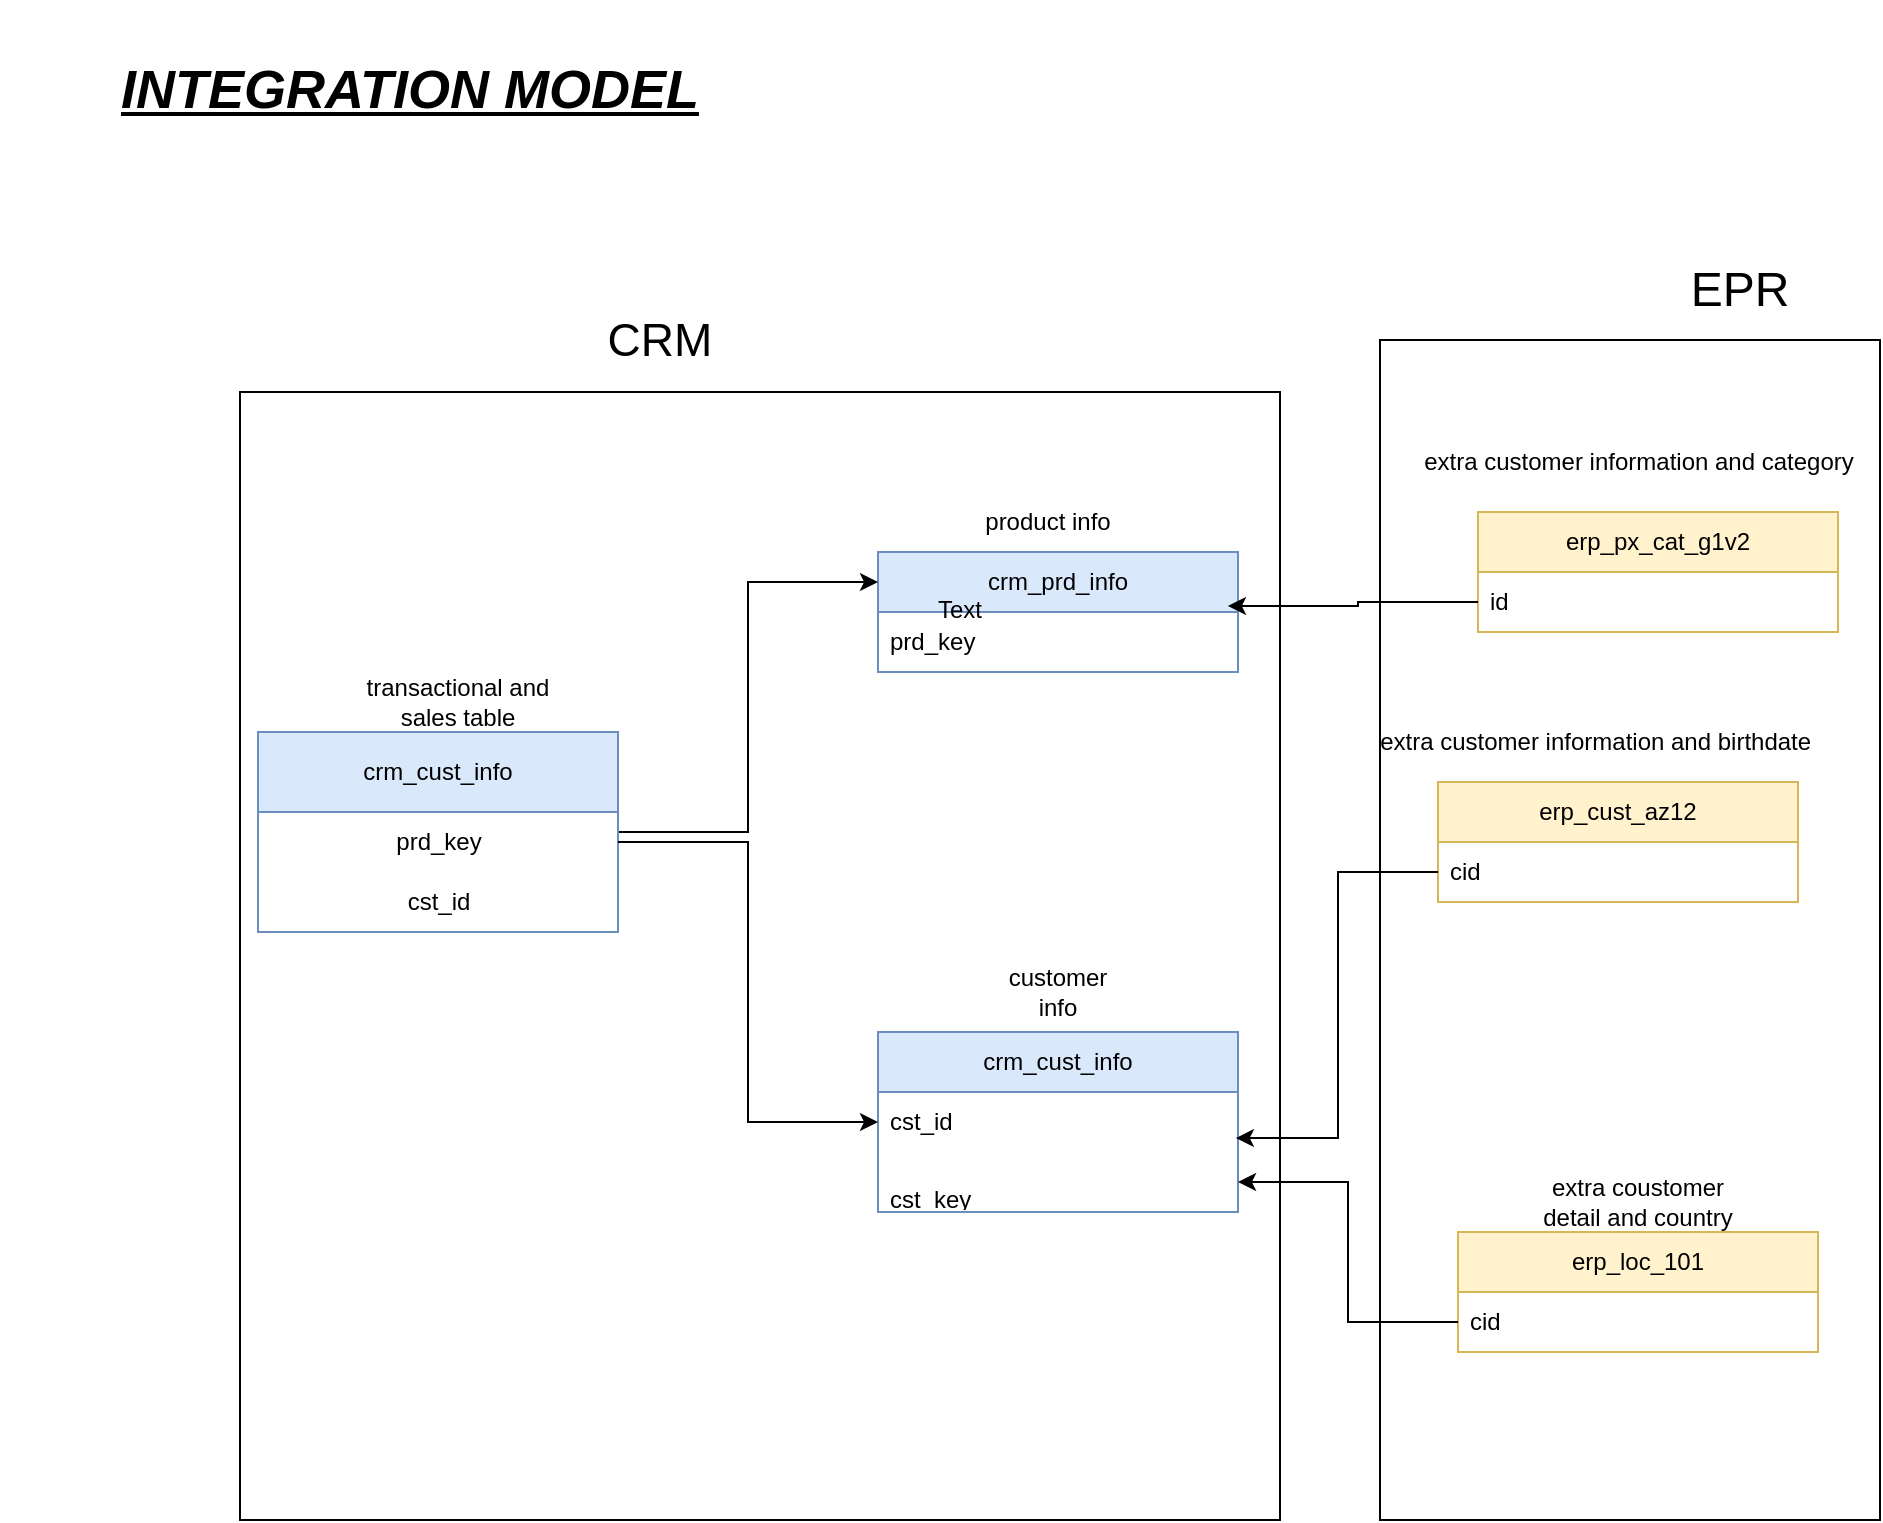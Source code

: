 <mxfile version="27.0.9">
  <diagram name="Page-1" id="uUPTzXB2PNQjzdKDsUn4">
    <mxGraphModel dx="852" dy="2224" grid="1" gridSize="10" guides="0" tooltips="1" connect="1" arrows="1" fold="1" page="1" pageScale="1" pageWidth="850" pageHeight="1100" math="0" shadow="0">
      <root>
        <mxCell id="0" />
        <mxCell id="1" parent="0" />
        <mxCell id="_BiyPARDCMRa6rGWlx5m-14" value="crm_cust_info" style="swimlane;fontStyle=0;childLayout=stackLayout;horizontal=1;startSize=30;horizontalStack=0;resizeParent=1;resizeParentMax=0;resizeLast=0;collapsible=1;marginBottom=0;whiteSpace=wrap;html=1;fillColor=#dae8fc;strokeColor=#6c8ebf;" vertex="1" parent="1">
          <mxGeometry x="499" y="496" width="180" height="90" as="geometry" />
        </mxCell>
        <mxCell id="_BiyPARDCMRa6rGWlx5m-16" value="cst_id" style="text;strokeColor=none;fillColor=none;align=left;verticalAlign=middle;spacingLeft=4;spacingRight=4;overflow=hidden;points=[[0,0.5],[1,0.5]];portConstraint=eastwest;rotatable=0;whiteSpace=wrap;html=1;" vertex="1" parent="_BiyPARDCMRa6rGWlx5m-14">
          <mxGeometry y="30" width="180" height="30" as="geometry" />
        </mxCell>
        <mxCell id="_BiyPARDCMRa6rGWlx5m-63" value="&lt;div&gt;&lt;br&gt;&lt;/div&gt;cst_key&lt;div&gt;&lt;br&gt;&lt;/div&gt;" style="text;strokeColor=none;fillColor=none;align=left;verticalAlign=middle;spacingLeft=4;spacingRight=4;overflow=hidden;points=[[0,0.5],[1,0.5]];portConstraint=eastwest;rotatable=0;whiteSpace=wrap;html=1;" vertex="1" parent="_BiyPARDCMRa6rGWlx5m-14">
          <mxGeometry y="60" width="180" height="30" as="geometry" />
        </mxCell>
        <mxCell id="_BiyPARDCMRa6rGWlx5m-18" value="customer info" style="text;html=1;align=center;verticalAlign=middle;whiteSpace=wrap;rounded=0;" vertex="1" parent="1">
          <mxGeometry x="559" y="456" width="60" height="40" as="geometry" />
        </mxCell>
        <mxCell id="_BiyPARDCMRa6rGWlx5m-19" value="crm_prd_info" style="swimlane;fontStyle=0;childLayout=stackLayout;horizontal=1;startSize=30;horizontalStack=0;resizeParent=1;resizeParentMax=0;resizeLast=0;collapsible=1;marginBottom=0;whiteSpace=wrap;html=1;fillColor=#dae8fc;strokeColor=#6c8ebf;" vertex="1" parent="1">
          <mxGeometry x="499" y="256" width="180" height="60" as="geometry" />
        </mxCell>
        <mxCell id="_BiyPARDCMRa6rGWlx5m-20" value="prd_key" style="text;strokeColor=none;fillColor=none;align=left;verticalAlign=middle;spacingLeft=4;spacingRight=4;overflow=hidden;points=[[0,0.5],[1,0.5]];portConstraint=eastwest;rotatable=0;whiteSpace=wrap;html=1;" vertex="1" parent="_BiyPARDCMRa6rGWlx5m-19">
          <mxGeometry y="30" width="180" height="30" as="geometry" />
        </mxCell>
        <mxCell id="_BiyPARDCMRa6rGWlx5m-23" value="product info" style="text;html=1;align=center;verticalAlign=middle;whiteSpace=wrap;rounded=0;" vertex="1" parent="1">
          <mxGeometry x="534" y="226" width="100" height="30" as="geometry" />
        </mxCell>
        <mxCell id="_BiyPARDCMRa6rGWlx5m-28" value="transactional and sales table" style="text;html=1;align=center;verticalAlign=middle;whiteSpace=wrap;rounded=0;" vertex="1" parent="1">
          <mxGeometry x="229" y="316" width="120" height="30" as="geometry" />
        </mxCell>
        <mxCell id="_BiyPARDCMRa6rGWlx5m-57" style="edgeStyle=orthogonalEdgeStyle;rounded=0;orthogonalLoop=1;jettySize=auto;html=1;entryX=0;entryY=0.25;entryDx=0;entryDy=0;" edge="1" parent="1" source="_BiyPARDCMRa6rGWlx5m-52" target="_BiyPARDCMRa6rGWlx5m-19">
          <mxGeometry relative="1" as="geometry" />
        </mxCell>
        <mxCell id="_BiyPARDCMRa6rGWlx5m-52" value="crm_cust_info" style="swimlane;fontStyle=0;childLayout=stackLayout;horizontal=1;startSize=40;horizontalStack=0;resizeParent=1;resizeParentMax=0;resizeLast=0;collapsible=1;marginBottom=0;whiteSpace=wrap;html=1;fillColor=#dae8fc;strokeColor=#6c8ebf;" vertex="1" parent="1">
          <mxGeometry x="189" y="346" width="180" height="100" as="geometry" />
        </mxCell>
        <mxCell id="_BiyPARDCMRa6rGWlx5m-53" value="prd_key" style="text;html=1;align=center;verticalAlign=middle;resizable=0;points=[];autosize=1;strokeColor=none;fillColor=none;" vertex="1" parent="_BiyPARDCMRa6rGWlx5m-52">
          <mxGeometry y="40" width="180" height="30" as="geometry" />
        </mxCell>
        <mxCell id="_BiyPARDCMRa6rGWlx5m-54" value="cst_id" style="text;html=1;align=center;verticalAlign=middle;resizable=0;points=[];autosize=1;strokeColor=none;fillColor=none;" vertex="1" parent="_BiyPARDCMRa6rGWlx5m-52">
          <mxGeometry y="70" width="180" height="30" as="geometry" />
        </mxCell>
        <mxCell id="_BiyPARDCMRa6rGWlx5m-58" style="edgeStyle=orthogonalEdgeStyle;rounded=0;orthogonalLoop=1;jettySize=auto;html=1;entryX=0;entryY=0.5;entryDx=0;entryDy=0;" edge="1" parent="1" source="_BiyPARDCMRa6rGWlx5m-53" target="_BiyPARDCMRa6rGWlx5m-14">
          <mxGeometry relative="1" as="geometry" />
        </mxCell>
        <mxCell id="_BiyPARDCMRa6rGWlx5m-59" value="erp_cust_az12" style="swimlane;fontStyle=0;childLayout=stackLayout;horizontal=1;startSize=30;horizontalStack=0;resizeParent=1;resizeParentMax=0;resizeLast=0;collapsible=1;marginBottom=0;whiteSpace=wrap;html=1;fillColor=#fff2cc;strokeColor=#d6b656;" vertex="1" parent="1">
          <mxGeometry x="779" y="371" width="180" height="60" as="geometry" />
        </mxCell>
        <mxCell id="_BiyPARDCMRa6rGWlx5m-60" value="cid" style="text;strokeColor=none;fillColor=none;align=left;verticalAlign=middle;spacingLeft=4;spacingRight=4;overflow=hidden;points=[[0,0.5],[1,0.5]];portConstraint=eastwest;rotatable=0;whiteSpace=wrap;html=1;" vertex="1" parent="_BiyPARDCMRa6rGWlx5m-59">
          <mxGeometry y="30" width="180" height="30" as="geometry" />
        </mxCell>
        <mxCell id="_BiyPARDCMRa6rGWlx5m-62" value="extra customer information and birthdate&lt;span style=&quot;background-color: transparent; color: light-dark(rgb(0, 0, 0), rgb(255, 255, 255));&quot;&gt;&amp;nbsp;&lt;/span&gt;" style="text;html=1;align=center;verticalAlign=middle;resizable=0;points=[];autosize=1;strokeColor=none;fillColor=none;" vertex="1" parent="1">
          <mxGeometry x="739" y="336" width="240" height="30" as="geometry" />
        </mxCell>
        <mxCell id="_BiyPARDCMRa6rGWlx5m-64" style="edgeStyle=orthogonalEdgeStyle;rounded=0;orthogonalLoop=1;jettySize=auto;html=1;entryX=0.994;entryY=0.767;entryDx=0;entryDy=0;entryPerimeter=0;" edge="1" parent="1" source="_BiyPARDCMRa6rGWlx5m-60" target="_BiyPARDCMRa6rGWlx5m-16">
          <mxGeometry relative="1" as="geometry" />
        </mxCell>
        <mxCell id="_BiyPARDCMRa6rGWlx5m-65" value="erp_px_cat_g1v2" style="swimlane;fontStyle=0;childLayout=stackLayout;horizontal=1;startSize=30;horizontalStack=0;resizeParent=1;resizeParentMax=0;resizeLast=0;collapsible=1;marginBottom=0;whiteSpace=wrap;html=1;fillColor=#fff2cc;strokeColor=#d6b656;" vertex="1" parent="1">
          <mxGeometry x="799" y="236" width="180" height="60" as="geometry" />
        </mxCell>
        <mxCell id="_BiyPARDCMRa6rGWlx5m-66" value="id" style="text;strokeColor=none;fillColor=none;align=left;verticalAlign=middle;spacingLeft=4;spacingRight=4;overflow=hidden;points=[[0,0.5],[1,0.5]];portConstraint=eastwest;rotatable=0;whiteSpace=wrap;html=1;" vertex="1" parent="_BiyPARDCMRa6rGWlx5m-65">
          <mxGeometry y="30" width="180" height="30" as="geometry" />
        </mxCell>
        <mxCell id="_BiyPARDCMRa6rGWlx5m-67" value="extra customer information and category" style="text;html=1;align=center;verticalAlign=middle;resizable=0;points=[];autosize=1;strokeColor=none;fillColor=none;" vertex="1" parent="1">
          <mxGeometry x="759" y="196" width="240" height="30" as="geometry" />
        </mxCell>
        <mxCell id="_BiyPARDCMRa6rGWlx5m-68" style="edgeStyle=orthogonalEdgeStyle;rounded=0;orthogonalLoop=1;jettySize=auto;html=1;entryX=0.972;entryY=-0.1;entryDx=0;entryDy=0;entryPerimeter=0;" edge="1" parent="1" source="_BiyPARDCMRa6rGWlx5m-66" target="_BiyPARDCMRa6rGWlx5m-20">
          <mxGeometry relative="1" as="geometry" />
        </mxCell>
        <mxCell id="_BiyPARDCMRa6rGWlx5m-69" value="erp_loc_101" style="swimlane;fontStyle=0;childLayout=stackLayout;horizontal=1;startSize=30;horizontalStack=0;resizeParent=1;resizeParentMax=0;resizeLast=0;collapsible=1;marginBottom=0;whiteSpace=wrap;html=1;fillColor=#fff2cc;strokeColor=#d6b656;" vertex="1" parent="1">
          <mxGeometry x="789" y="596" width="180" height="60" as="geometry" />
        </mxCell>
        <mxCell id="_BiyPARDCMRa6rGWlx5m-70" value="cid" style="text;strokeColor=none;fillColor=none;align=left;verticalAlign=middle;spacingLeft=4;spacingRight=4;overflow=hidden;points=[[0,0.5],[1,0.5]];portConstraint=eastwest;rotatable=0;whiteSpace=wrap;html=1;" vertex="1" parent="_BiyPARDCMRa6rGWlx5m-69">
          <mxGeometry y="30" width="180" height="30" as="geometry" />
        </mxCell>
        <mxCell id="_BiyPARDCMRa6rGWlx5m-71" value="extra coustomer detail and country" style="text;html=1;align=center;verticalAlign=middle;whiteSpace=wrap;rounded=0;" vertex="1" parent="1">
          <mxGeometry x="829" y="566" width="100" height="30" as="geometry" />
        </mxCell>
        <mxCell id="_BiyPARDCMRa6rGWlx5m-72" style="edgeStyle=orthogonalEdgeStyle;rounded=0;orthogonalLoop=1;jettySize=auto;html=1;" edge="1" parent="1" source="_BiyPARDCMRa6rGWlx5m-70" target="_BiyPARDCMRa6rGWlx5m-63">
          <mxGeometry relative="1" as="geometry" />
        </mxCell>
        <mxCell id="_BiyPARDCMRa6rGWlx5m-73" value="" style="rounded=0;whiteSpace=wrap;html=1;fillColor=none;" vertex="1" parent="1">
          <mxGeometry x="180" y="176" width="520" height="564" as="geometry" />
        </mxCell>
        <mxCell id="_BiyPARDCMRa6rGWlx5m-75" value="Text" style="text;html=1;align=center;verticalAlign=middle;whiteSpace=wrap;rounded=0;" vertex="1" parent="1">
          <mxGeometry x="510" y="270" width="60" height="30" as="geometry" />
        </mxCell>
        <mxCell id="_BiyPARDCMRa6rGWlx5m-77" value="&lt;font style=&quot;font-size: 23px;&quot;&gt;CRM&lt;/font&gt;" style="text;html=1;align=center;verticalAlign=middle;whiteSpace=wrap;rounded=0;" vertex="1" parent="1">
          <mxGeometry x="300" y="100" width="180" height="100" as="geometry" />
        </mxCell>
        <mxCell id="_BiyPARDCMRa6rGWlx5m-78" value="" style="rounded=0;whiteSpace=wrap;html=1;fillColor=none;" vertex="1" parent="1">
          <mxGeometry x="750" y="150" width="250" height="590" as="geometry" />
        </mxCell>
        <mxCell id="_BiyPARDCMRa6rGWlx5m-79" value="&lt;font style=&quot;font-size: 24px;&quot;&gt;EPR&lt;/font&gt;" style="text;html=1;align=center;verticalAlign=middle;whiteSpace=wrap;rounded=0;" vertex="1" parent="1">
          <mxGeometry x="900" y="110" width="60" height="30" as="geometry" />
        </mxCell>
        <mxCell id="_BiyPARDCMRa6rGWlx5m-80" value="&lt;h1&gt;&lt;font style=&quot;font-size: 27px;&quot;&gt;&lt;b&gt;&lt;i&gt;&lt;u&gt;INTEGRATION MODEL&lt;/u&gt;&lt;/i&gt;&lt;/b&gt;&lt;/font&gt;&lt;/h1&gt;" style="text;html=1;align=center;verticalAlign=middle;whiteSpace=wrap;rounded=0;" vertex="1" parent="1">
          <mxGeometry x="60" y="-20" width="410" height="90" as="geometry" />
        </mxCell>
      </root>
    </mxGraphModel>
  </diagram>
</mxfile>

